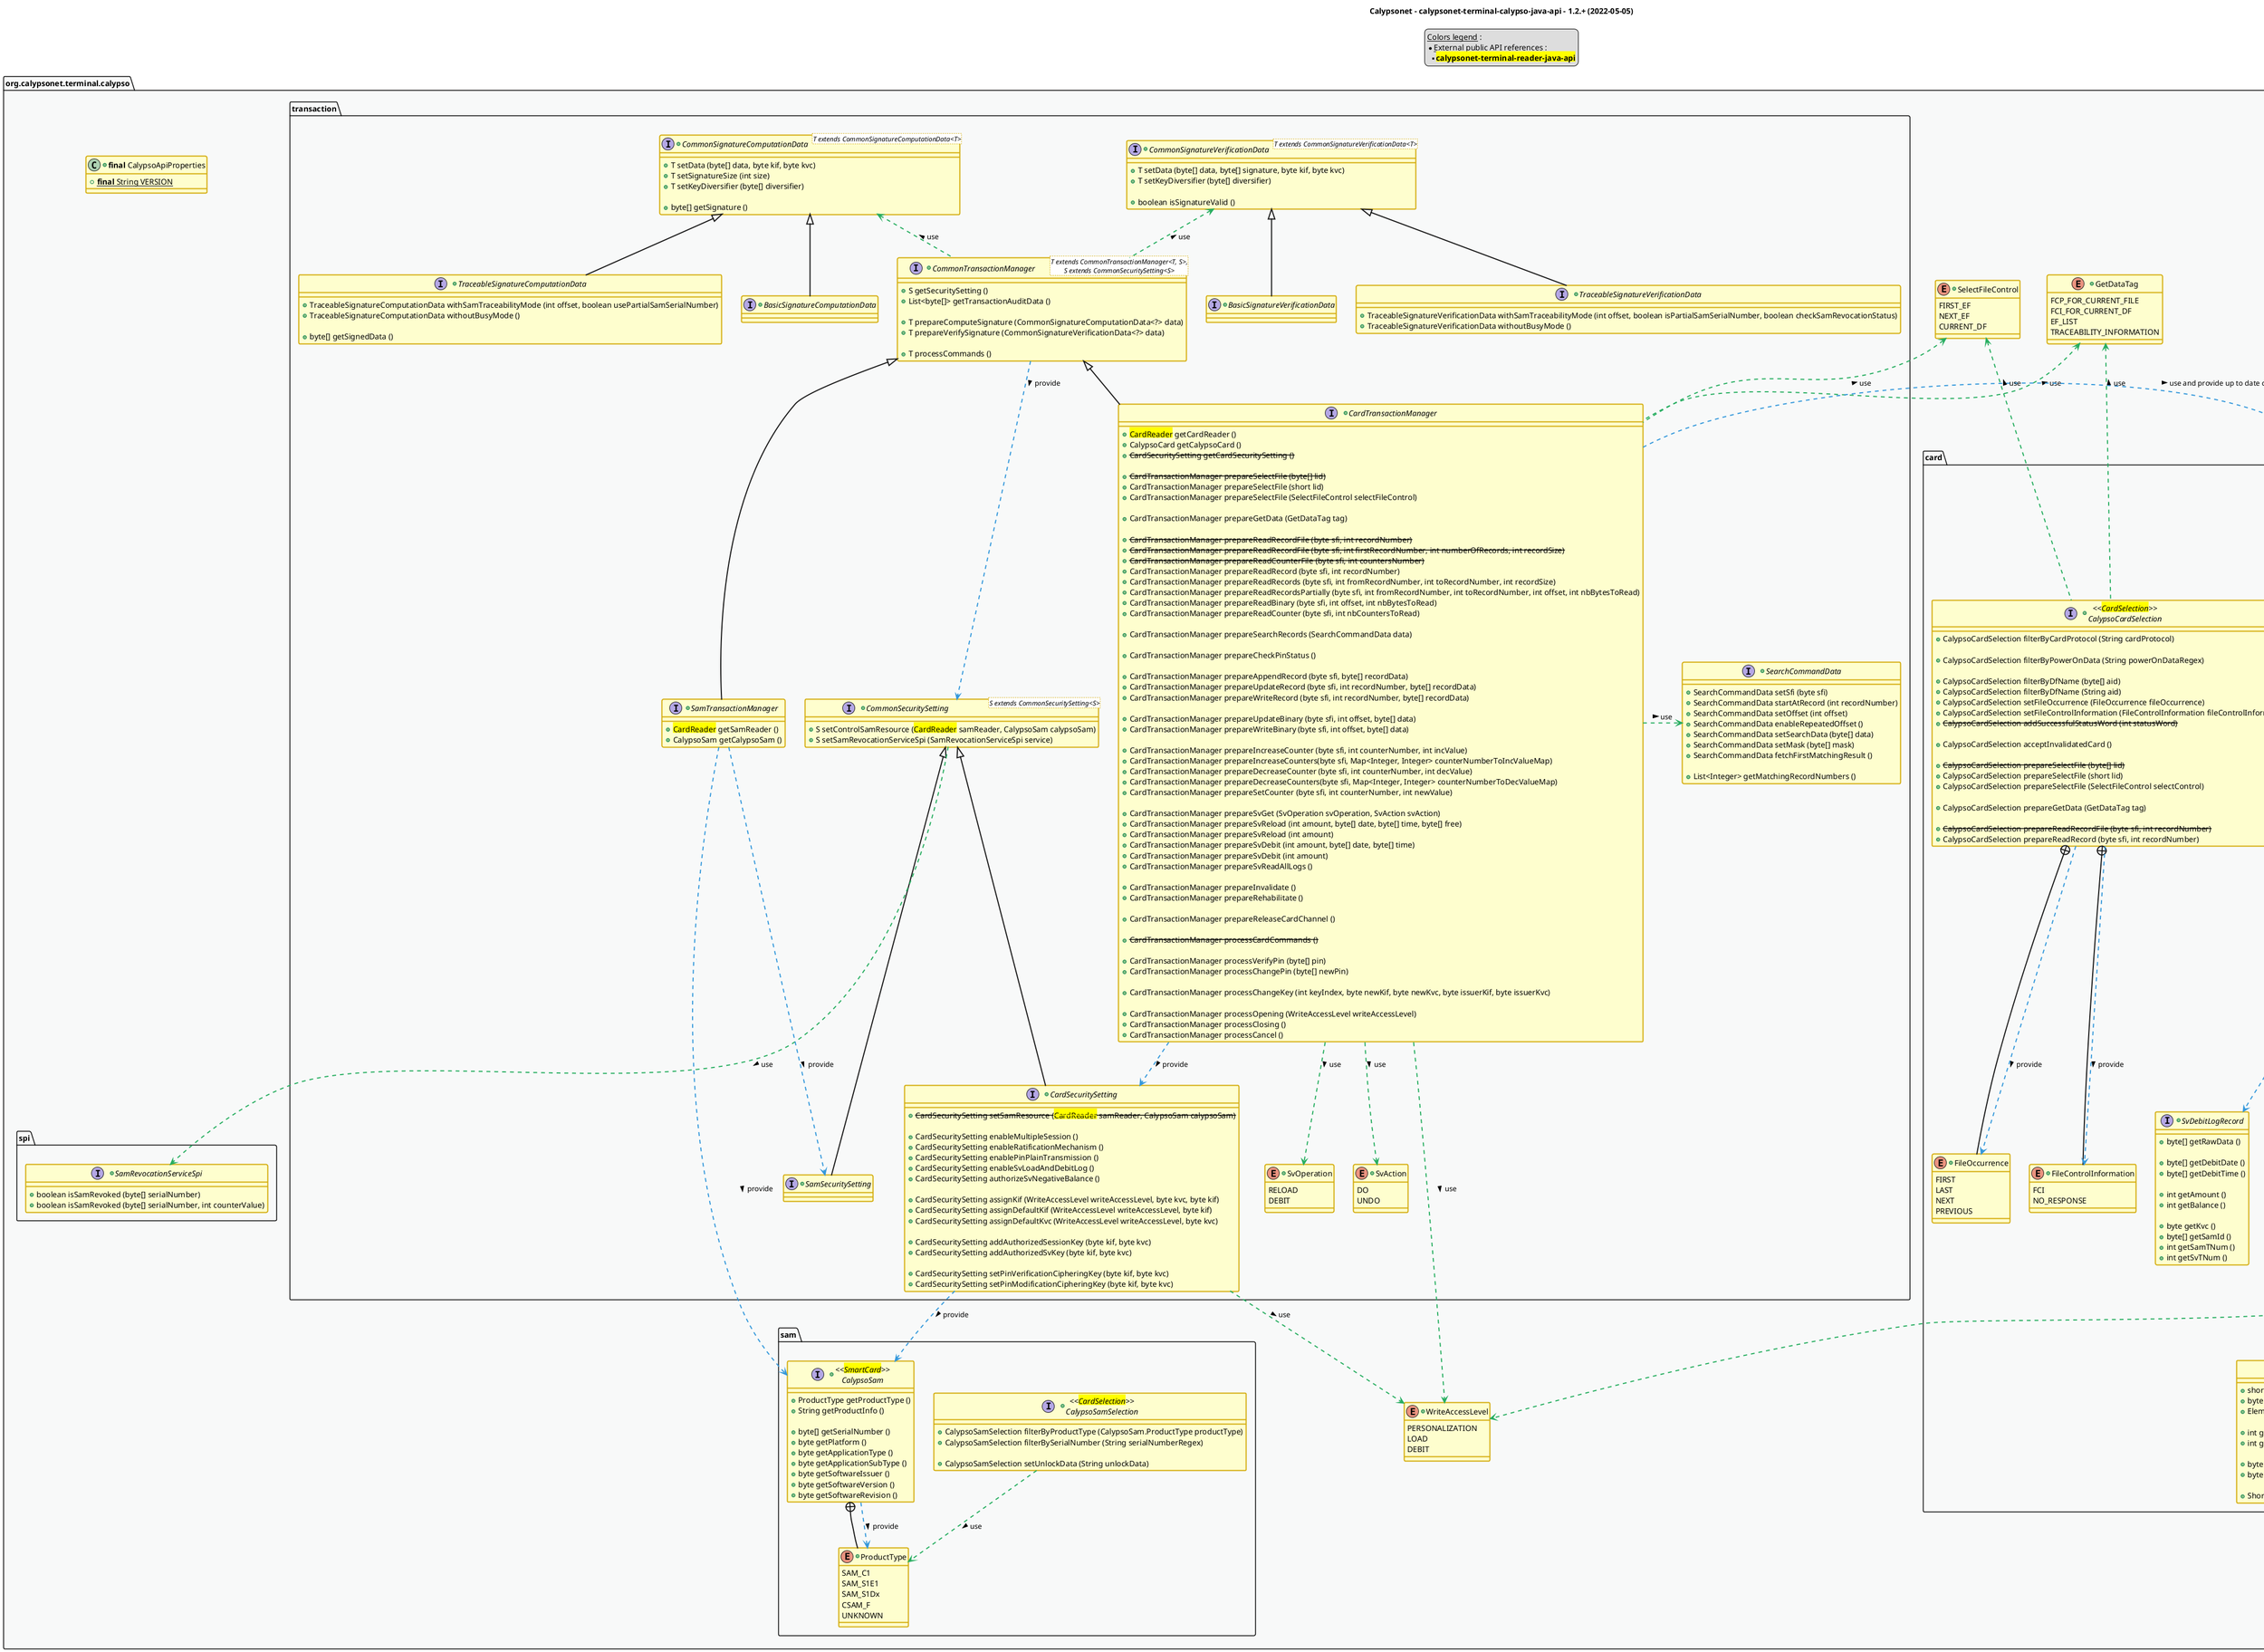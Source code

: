 @startuml
title
    Calypsonet - calypsonet-terminal-calypso-java-api - 1.2.+ (2022-05-05)
end title

' == THEME ==

'Couleurs issues de : https://htmlcolorcodes.com/fr/tableau-de-couleur/tableau-de-couleur-design-plat/
!define C_GREY1 F8F9F9
!define C_GREY2 F2F3F4
!define C_GREY3 E5E7E9
!define C_GREY4 D7DBDD
!define C_GREY5 CACFD2
!define C_GREY6 BDC3C7
!define C_LINK 3498DB
!define C_USE 27AE60

' -- Styles that don't work with new version of plantuml --
skinparam stereotypeABorderColor #A9DCDF
skinparam stereotypeIBorderColor #B4A7E5
skinparam stereotypeCBorderColor #ADD1B2
skinparam stereotypeEBorderColor #EB93DF
' -- END --

skinparam ClassBorderThickness 2
skinparam ArrowThickness 2

' Yellow
skinparam ClassBackgroundColor #FEFECE
skinparam ClassBorderColor #D4AC0D
' Red
skinparam ClassBackgroundColor<<red>> #FDEDEC
skinparam ClassBorderColor<<red>> #E74C3C
hide <<red>> stereotype
' Purple
skinparam ClassBackgroundColor<<purple>> #F4ECF7
skinparam ClassBorderColor<<purple>> #8E44AD
hide <<purple>> stereotype
' blue
skinparam ClassBackgroundColor<<blue>> #EBF5FB
skinparam ClassBorderColor<<blue>> #3498DB
hide <<blue>> stereotype
' Green
skinparam ClassBackgroundColor<<green>> #E9F7EF
skinparam ClassBorderColor<<green>> #27AE60
hide <<green>> stereotype
' Grey
skinparam ClassBackgroundColor<<grey>> #EAECEE
skinparam ClassBorderColor<<grey>> #2C3E50
hide <<grey>> stereotype

' == CONTENT ==

legend top
    __Colors legend__ :
    * __External public API references__ :
    ** <back:yellow>**calypsonet-terminal-reader-java-api**</back>
end legend

package "org.calypsonet.terminal.calypso" as api {

    +class "**final** CalypsoApiProperties" as ApiProperties {
        +{static} **final** String VERSION
    }
    +enum WriteAccessLevel {
        PERSONALIZATION
        LOAD
        DEBIT
    }
    +enum SelectFileControl {
        FIRST_EF
        NEXT_EF
        CURRENT_DF
    }
    +enum GetDataTag {
        FCP_FOR_CURRENT_FILE
        FCI_FOR_CURRENT_DF
        EF_LIST
        TRACEABILITY_INFORMATION
    }
    package spi {
        +interface SamRevocationServiceSpi {
            +boolean isSamRevoked (byte[] serialNumber)
            +boolean isSamRevoked (byte[] serialNumber, int counterValue)
        }
    }
    package card {
        +interface "<<<back:yellow>CardSelection</back>>>\nCalypsoCardSelection" as CalypsoCardSelection {
            +CalypsoCardSelection filterByCardProtocol (String cardProtocol)

            +CalypsoCardSelection filterByPowerOnData (String powerOnDataRegex)

            +CalypsoCardSelection filterByDfName (byte[] aid)
            +CalypsoCardSelection filterByDfName (String aid)
            +CalypsoCardSelection setFileOccurrence (FileOccurrence fileOccurrence)
            +CalypsoCardSelection setFileControlInformation (FileControlInformation fileControlInformation)
            +<s>CalypsoCardSelection addSuccessfulStatusWord (int statusWord)</s>

            +CalypsoCardSelection acceptInvalidatedCard ()

            +<s>CalypsoCardSelection prepareSelectFile (byte[] lid)</s>
            +CalypsoCardSelection prepareSelectFile (short lid)
            +CalypsoCardSelection prepareSelectFile (SelectFileControl selectControl)

            +CalypsoCardSelection prepareGetData (GetDataTag tag)

            +<s>CalypsoCardSelection prepareReadRecordFile (byte sfi, int recordNumber)</s>
            +CalypsoCardSelection prepareReadRecord (byte sfi, int recordNumber)
        }
        +enum FileOccurrence {
            FIRST
            LAST
            NEXT
            PREVIOUS
        }
        +enum FileControlInformation {
            FCI
            NO_RESPONSE
        }
        +interface "<<<back:yellow>SmartCard</back>>>\nCalypsoCard" as CalypsoCard {
            +ProductType getProductType ()
            +boolean isHce ()

            +boolean isDfInvalidated ()

            +byte[] getDfName ()
            +byte[] getApplicationSerialNumber ()

            +byte[] getStartupInfoRawData ()
            +byte getPlatform ()
            +byte getApplicationType ()
            +byte getApplicationSubtype ()
            +byte getSoftwareIssuer ()
            +byte getSoftwareVersion ()
            +byte getSoftwareRevision ()
            +byte getSessionModification ()

            +byte[] getTraceabilityInformation ()

            +DirectoryHeader getDirectoryHeader ()
            +ElementaryFile getFileBySfi (byte sfi)
            +ElementaryFile getFileByLid (short lid)
            +<s>Map<Byte, ElementaryFile> getAllFiles ()</s>
            +Set<ElementaryFile> getFiles ()

            +boolean isDfRatified ()
            +int getTransactionCounter ()

            +boolean isPkiModeSupported ()
            +boolean isExtendedModeSupported ()
            +boolean isRatificationOnDeselectSupported ()

            +boolean isPinFeatureAvailable ()
            +boolean isPinBlocked ()
            +int getPinAttemptRemaining ()

            +boolean isSvFeatureAvailable ()
            +int getSvBalance ()
            +int getSvLastTNum ()
            +SvLoadLogRecord getSvLoadLogRecord ()
            +SvDebitLogRecord getSvDebitLogLastRecord ()
            +List<SvDebitLogRecord> getSvDebitLogAllRecords ()
        }
        +interface DirectoryHeader {
            +short getLid ()
            +Byte getDfStatus ()

            +byte[] getAccessConditions ()
            +byte[] getKeyIndexes ()

            +byte getKif (WriteAccessLevel writeAccessLevel)
            +byte getKvc (WriteAccessLevel writeAccessLevel)
        }
        +interface ElementaryFile {
            +byte getSfi ()
            +FileHeader getHeader ()
            +FileData getData ()
        }
        +interface FileHeader {
            +short getLid ()
            +byte getDfStatus ()
            +ElementaryFile.Type getEfType ()

            +int getRecordsNumber ()
            +int getRecordSize ()

            +byte[] getAccessConditions ()
            +byte[] getKeyIndexes ()

            +Short getSharedReference ()
        }
        +enum "Type" as FileType {
            LINEAR
            BINARY
            CYCLIC
            COUNTERS
            SIMULATED_COUNTERS
        }
        +interface FileData {
            +byte[] getContent ()
            +byte[] getContent (int numRecord)
            +byte[] getContent (int numRecord, int dataOffset, int dataLength)
            +SortedMap<Integer, byte[]> getAllRecordsContent ()

            +Integer getContentAsCounterValue (int numCounter)
            +SortedMap<Integer, Integer> getAllCountersValue ()
        }
        +enum "ProductType" as CardProductType {
            PRIME_REVISION_1
            PRIME_REVISION_2
            PRIME_REVISION_3
            LIGHT
            BASIC
            UNKNOWN
        }
        +interface SvLoadLogRecord {
            +byte[] getRawData ()

            +byte[] getLoadDate ()
            +byte[] getLoadTime ()

            +int getAmount ()
            +int getBalance ()
            +byte[] getFreeData ()

            +byte getKvc ()
            +byte[] getSamId ()
            +int getSamTNum ()
            +int getSvTNum ()
        }
        +interface SvDebitLogRecord {
            +byte[] getRawData ()

            +byte[] getDebitDate ()
            +byte[] getDebitTime ()

            +int getAmount ()
            +int getBalance ()

            +byte getKvc ()
            +byte[] getSamId ()
            +int getSamTNum ()
            +int getSvTNum ()
        }
    }
    package sam {
        +interface "<<<back:yellow>CardSelection</back>>>\nCalypsoSamSelection" as CalypsoSamSelection {
            +CalypsoSamSelection filterByProductType (CalypsoSam.ProductType productType)
            +CalypsoSamSelection filterBySerialNumber (String serialNumberRegex)

            +CalypsoSamSelection setUnlockData (String unlockData)
        }
        +interface "<<<back:yellow>SmartCard</back>>>\nCalypsoSam" as CalypsoSam {
            +ProductType getProductType ()
            +String getProductInfo ()

            +byte[] getSerialNumber ()
            +byte getPlatform ()
            +byte getApplicationType ()
            +byte getApplicationSubType ()
            +byte getSoftwareIssuer ()
            +byte getSoftwareVersion ()
            +byte getSoftwareRevision ()
        }
        +enum "ProductType" as SamProductType {
            SAM_C1
            SAM_S1E1
            SAM_S1Dx
            CSAM_F
            UNKNOWN
        }
    }
    package transaction {
        ' Common to Card and SAM
        +interface CommonTransactionManager<T extends CommonTransactionManager<T, S>,\nS extends CommonSecuritySetting<S>> {
            +S getSecuritySetting ()
            +List<byte[]> getTransactionAuditData ()

            +T prepareComputeSignature (CommonSignatureComputationData<?> data)
            +T prepareVerifySignature (CommonSignatureVerificationData<?> data)

            +T processCommands ()
        }
        +interface CommonSignatureComputationData<T extends CommonSignatureComputationData<T>> {
            +T setData (byte[] data, byte kif, byte kvc)
            +T setSignatureSize (int size)
            +T setKeyDiversifier (byte[] diversifier)

            +byte[] getSignature ()
        }
        +interface BasicSignatureComputationData extends CommonSignatureComputationData {
        }
        +interface TraceableSignatureComputationData extends CommonSignatureComputationData {
            +TraceableSignatureComputationData withSamTraceabilityMode (int offset, boolean usePartialSamSerialNumber)
            +TraceableSignatureComputationData withoutBusyMode ()

            +byte[] getSignedData ()
        }
        +interface CommonSignatureVerificationData<T extends CommonSignatureVerificationData<T>> {
            +T setData (byte[] data, byte[] signature, byte kif, byte kvc)
            +T setKeyDiversifier (byte[] diversifier)

            +boolean isSignatureValid ()
        }
        +interface BasicSignatureVerificationData extends CommonSignatureVerificationData {
        }
        +interface TraceableSignatureVerificationData extends CommonSignatureVerificationData {
            +TraceableSignatureVerificationData withSamTraceabilityMode (int offset, boolean isPartialSamSerialNumber, boolean checkSamRevocationStatus)
            +TraceableSignatureVerificationData withoutBusyMode ()
        }
        +interface CommonSecuritySetting<S extends CommonSecuritySetting<S>> {
            +S setControlSamResource (<back:yellow>CardReader</back> samReader, CalypsoSam calypsoSam)
            +S setSamRevocationServiceSpi (SamRevocationServiceSpi service)
        }
        ' Card
        +interface CardTransactionManager extends CommonTransactionManager {
            +<back:yellow>CardReader</back> getCardReader ()
            +CalypsoCard getCalypsoCard ()
            +<s>CardSecuritySetting getCardSecuritySetting ()</s>

            +<s>CardTransactionManager prepareSelectFile (byte[] lid)</s>
            +CardTransactionManager prepareSelectFile (short lid)
            +CardTransactionManager prepareSelectFile (SelectFileControl selectFileControl)

            +CardTransactionManager prepareGetData (GetDataTag tag)

            +<s>CardTransactionManager prepareReadRecordFile (byte sfi, int recordNumber)</s>
            +<s>CardTransactionManager prepareReadRecordFile (byte sfi, int firstRecordNumber, int numberOfRecords, int recordSize)</s>
            +<s>CardTransactionManager prepareReadCounterFile (byte sfi, int countersNumber)</s>
            +CardTransactionManager prepareReadRecord (byte sfi, int recordNumber)
            +CardTransactionManager prepareReadRecords (byte sfi, int fromRecordNumber, int toRecordNumber, int recordSize)
            +CardTransactionManager prepareReadRecordsPartially (byte sfi, int fromRecordNumber, int toRecordNumber, int offset, int nbBytesToRead)
            +CardTransactionManager prepareReadBinary (byte sfi, int offset, int nbBytesToRead)
            +CardTransactionManager prepareReadCounter (byte sfi, int nbCountersToRead)

            +CardTransactionManager prepareSearchRecords (SearchCommandData data)

            +CardTransactionManager prepareCheckPinStatus ()

            +CardTransactionManager prepareAppendRecord (byte sfi, byte[] recordData)
            +CardTransactionManager prepareUpdateRecord (byte sfi, int recordNumber, byte[] recordData)
            +CardTransactionManager prepareWriteRecord (byte sfi, int recordNumber, byte[] recordData)

            +CardTransactionManager prepareUpdateBinary (byte sfi, int offset, byte[] data)
            +CardTransactionManager prepareWriteBinary (byte sfi, int offset, byte[] data)

            +CardTransactionManager prepareIncreaseCounter (byte sfi, int counterNumber, int incValue)
            +CardTransactionManager prepareIncreaseCounters(byte sfi, Map<Integer, Integer> counterNumberToIncValueMap)
            +CardTransactionManager prepareDecreaseCounter (byte sfi, int counterNumber, int decValue)
            +CardTransactionManager prepareDecreaseCounters(byte sfi, Map<Integer, Integer> counterNumberToDecValueMap)
            +CardTransactionManager prepareSetCounter (byte sfi, int counterNumber, int newValue)

            +CardTransactionManager prepareSvGet (SvOperation svOperation, SvAction svAction)
            +CardTransactionManager prepareSvReload (int amount, byte[] date, byte[] time, byte[] free)
            +CardTransactionManager prepareSvReload (int amount)
            +CardTransactionManager prepareSvDebit (int amount, byte[] date, byte[] time)
            +CardTransactionManager prepareSvDebit (int amount)
            +CardTransactionManager prepareSvReadAllLogs ()

            +CardTransactionManager prepareInvalidate ()
            +CardTransactionManager prepareRehabilitate ()

            +CardTransactionManager prepareReleaseCardChannel ()

            +<s>CardTransactionManager processCardCommands ()</s>

            +CardTransactionManager processVerifyPin (byte[] pin)
            +CardTransactionManager processChangePin (byte[] newPin)

            +CardTransactionManager processChangeKey (int keyIndex, byte newKif, byte newKvc, byte issuerKif, byte issuerKvc)

            +CardTransactionManager processOpening (WriteAccessLevel writeAccessLevel)
            +CardTransactionManager processClosing ()
            +CardTransactionManager processCancel ()
        }
        +enum SvOperation {
            RELOAD
            DEBIT
        }
        +enum SvAction {
            DO
            UNDO
        }
        +interface CardSecuritySetting extends CommonSecuritySetting {
            +<s>CardSecuritySetting setSamResource (<back:yellow>CardReader</back> samReader, CalypsoSam calypsoSam)</s>

            +CardSecuritySetting enableMultipleSession ()
            +CardSecuritySetting enableRatificationMechanism ()
            +CardSecuritySetting enablePinPlainTransmission ()
            +CardSecuritySetting enableSvLoadAndDebitLog ()
            +CardSecuritySetting authorizeSvNegativeBalance ()

            +CardSecuritySetting assignKif (WriteAccessLevel writeAccessLevel, byte kvc, byte kif)
            +CardSecuritySetting assignDefaultKif (WriteAccessLevel writeAccessLevel, byte kif)
            +CardSecuritySetting assignDefaultKvc (WriteAccessLevel writeAccessLevel, byte kvc)

            +CardSecuritySetting addAuthorizedSessionKey (byte kif, byte kvc)
            +CardSecuritySetting addAuthorizedSvKey (byte kif, byte kvc)

            +CardSecuritySetting setPinVerificationCipheringKey (byte kif, byte kvc)
            +CardSecuritySetting setPinModificationCipheringKey (byte kif, byte kvc)
        }
        +interface SearchCommandData {
            +SearchCommandData setSfi (byte sfi)
            +SearchCommandData startAtRecord (int recordNumber)
            +SearchCommandData setOffset (int offset)
            +SearchCommandData enableRepeatedOffset ()
            +SearchCommandData setSearchData (byte[] data)
            +SearchCommandData setMask (byte[] mask)
            +SearchCommandData fetchFirstMatchingResult ()

            +List<Integer> getMatchingRecordNumbers ()
        }
        ' SAM
        +interface SamTransactionManager extends CommonTransactionManager {
            +<back:yellow>CardReader</back> getSamReader ()
            +CalypsoSam getCalypsoSam ()
        }
        +interface SamSecuritySetting extends CommonSecuritySetting {
        }
    }
}

' Associations

CommonTransactionManager .up.> CommonSignatureComputationData #C_USE : use >
CommonTransactionManager .up.> CommonSignatureVerificationData #C_USE : use >
CommonTransactionManager ..> CommonSecuritySetting #C_LINK : provide >

CommonSecuritySetting ..> SamRevocationServiceSpi #C_USE : use >

CalypsoCardSelection +-- FileOccurrence
CalypsoCardSelection ..> FileOccurrence #C_LINK : provide >
CalypsoCardSelection +-- FileControlInformation
CalypsoCardSelection ..> FileControlInformation #C_LINK : provide >

CardTransactionManager ..> WriteAccessLevel #C_USE : use >
CardTransactionManager ..> SvOperation #C_USE : use >
CardTransactionManager ..> SvAction #C_USE : use >
CardTransactionManager .up.> SelectFileControl #C_USE : use >
CardTransactionManager .up.> GetDataTag #C_USE : use >
CardTransactionManager .right.> SearchCommandData #C_USE : use >
CardTransactionManager .right.> CalypsoCard #C_LINK : use and provide up to date content >
CardTransactionManager ..> CardSecuritySetting #C_LINK : provide >

CardSecuritySetting ..> WriteAccessLevel #C_USE : use >
CardSecuritySetting ..> CalypsoSam #C_LINK : provide >

CalypsoSamSelection ..> SamProductType #C_USE : use >

SamTransactionManager ..> CalypsoSam #C_LINK : provide >
SamTransactionManager ..> SamSecuritySetting #C_LINK : provide >

CalypsoSam +-- SamProductType
CalypsoSam ..> SamProductType #C_LINK : provide >

CalypsoCardSelection .up.> SelectFileControl #C_USE : use >
CalypsoCardSelection .up.> GetDataTag #C_USE : use >

CalypsoCard ..> DirectoryHeader #C_LINK : provide >
CalypsoCard ..> ElementaryFile #C_LINK : provide >
CalypsoCard +-- CardProductType
CalypsoCard ..> CardProductType #C_LINK : provide >
CalypsoCard ..> SvLoadLogRecord #C_LINK : provide >
CalypsoCard ..> SvDebitLogRecord #C_LINK : provide >

DirectoryHeader ..> WriteAccessLevel #C_USE : use >

ElementaryFile +-- FileType
ElementaryFile ..> FileHeader #C_LINK : provide >
ElementaryFile ..> FileData #C_LINK : provide >

FileHeader .right.> FileType #C_LINK : provide >

' == LAYOUT ==

'CommonSignatureComputationData -[hidden]- CommonSignatureVerificationData

' == STYLE ==

package api #C_GREY1 {}
package spi #C_GREY2 {}
package card #C_GREY2 {}
package sam #C_GREY2 {}
package transaction #C_GREY2 {}


@enduml